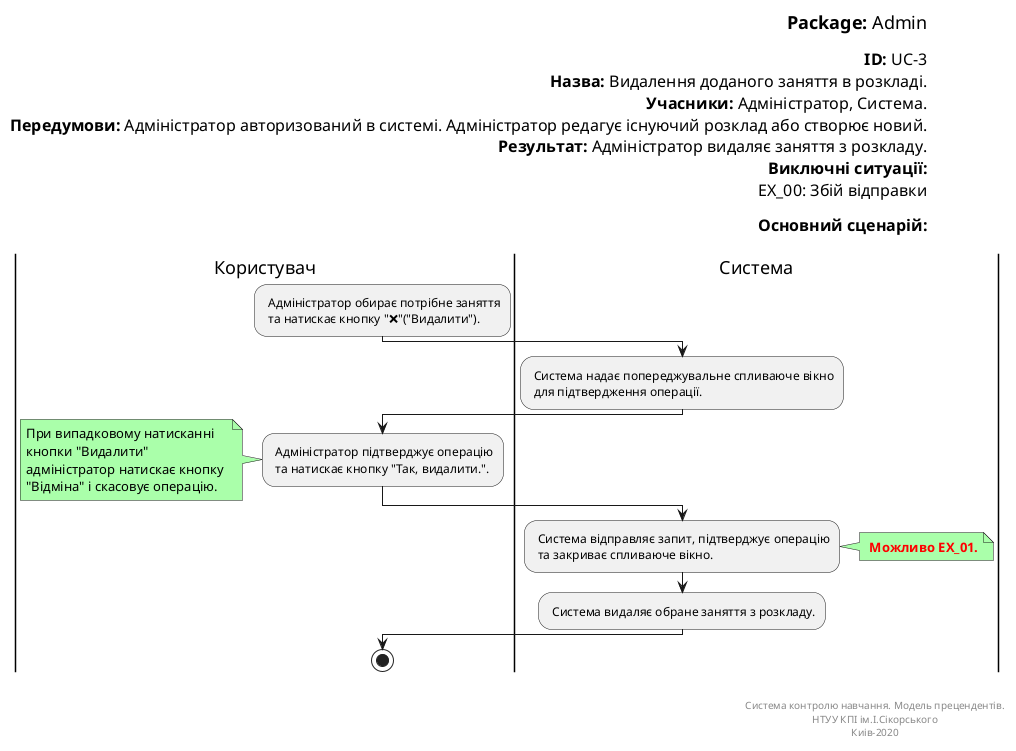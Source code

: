 @startuml
left header
<font color=000 size=18><b>Package:</b> Admin

<font color=000 size=16><b>ID:</b> UC-3
<font color=000 size=16><b>Назва:</b> Видалення доданого заняття в розкладі.
<font color=000 size=16><b>Учасники:</b> Адміністратор, Система.
<font color=000 size=16><b>Передумови:</b> Адміністратор авторизований в системі. Адміністратор редагує існуючий розклад або створює новий.
<font color=000 size=16><b>Результат:</b> Адміністратор видаляє заняття з розкладу.
<font color=000 size=16><b>Виключні ситуації:</b>
<font color=000 size=16> EX_00: Збій відправки

<font color=000 size=16><b>Основний сценарій:</b>

end header

|Користувач|
: Адміністратор обирає потрібне заняття
 та натискає кнопку "❌"("Видалити").;

|Система|
: Система надає попереджувальне спливаюче вікно
 для підтвердження операції.;

|Користувач|
: Адміністратор підтверджує операцію
 та натискає кнопку "Так, видалити.".;

note left #aaffaa
При випадковому натисканні 
кнопки "Видалити"
адміністратор натискає кнопку 
"Відміна" і скасовує операцію.
end note

|Система|
: Система відправляє запит, підтверджує операцію
 та закриває спливаюче вікно.;

note right #aaffaa
<font color=red><b> Можливо EX_01.
end note

: Система видаляє обране заняття з розкладу.;

|Користувач|
stop;

right footer


Система контролю навчання. Модель прецендентів.
НТУУ КПІ ім.І.Сікорського
Киів-2020
end footer
@enduml
